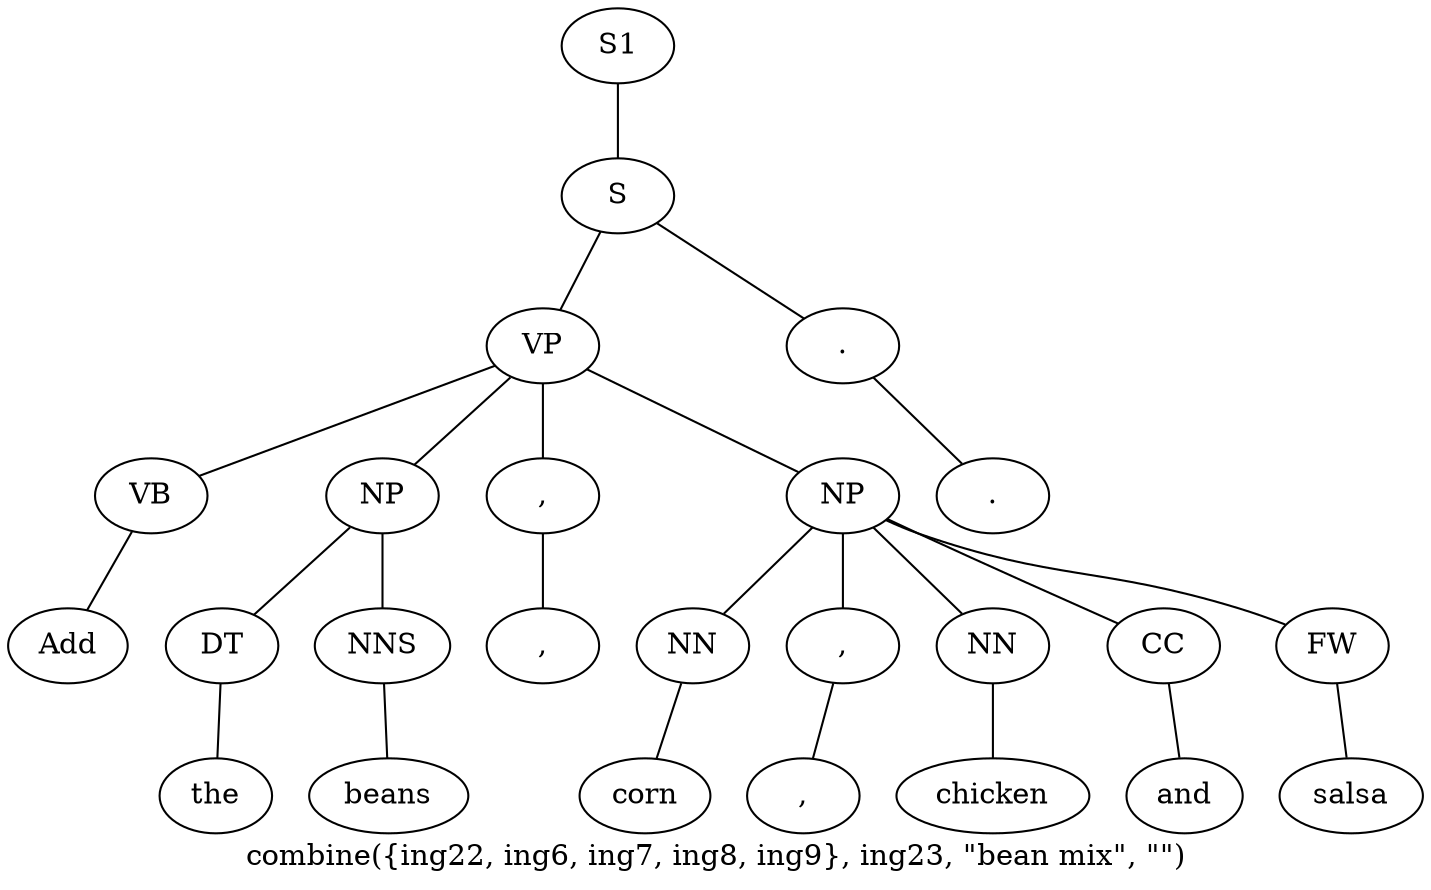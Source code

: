 graph SyntaxGraph {
	label = "combine({ing22, ing6, ing7, ing8, ing9}, ing23, \"bean mix\", \"\")";
	Node0 [label="S1"];
	Node1 [label="S"];
	Node2 [label="VP"];
	Node3 [label="VB"];
	Node4 [label="Add"];
	Node5 [label="NP"];
	Node6 [label="DT"];
	Node7 [label="the"];
	Node8 [label="NNS"];
	Node9 [label="beans"];
	Node10 [label=","];
	Node11 [label=","];
	Node12 [label="NP"];
	Node13 [label="NN"];
	Node14 [label="corn"];
	Node15 [label=","];
	Node16 [label=","];
	Node17 [label="NN"];
	Node18 [label="chicken"];
	Node19 [label="CC"];
	Node20 [label="and"];
	Node21 [label="FW"];
	Node22 [label="salsa"];
	Node23 [label="."];
	Node24 [label="."];

	Node0 -- Node1;
	Node1 -- Node2;
	Node1 -- Node23;
	Node2 -- Node3;
	Node2 -- Node5;
	Node2 -- Node10;
	Node2 -- Node12;
	Node3 -- Node4;
	Node5 -- Node6;
	Node5 -- Node8;
	Node6 -- Node7;
	Node8 -- Node9;
	Node10 -- Node11;
	Node12 -- Node13;
	Node12 -- Node15;
	Node12 -- Node17;
	Node12 -- Node19;
	Node12 -- Node21;
	Node13 -- Node14;
	Node15 -- Node16;
	Node17 -- Node18;
	Node19 -- Node20;
	Node21 -- Node22;
	Node23 -- Node24;
}